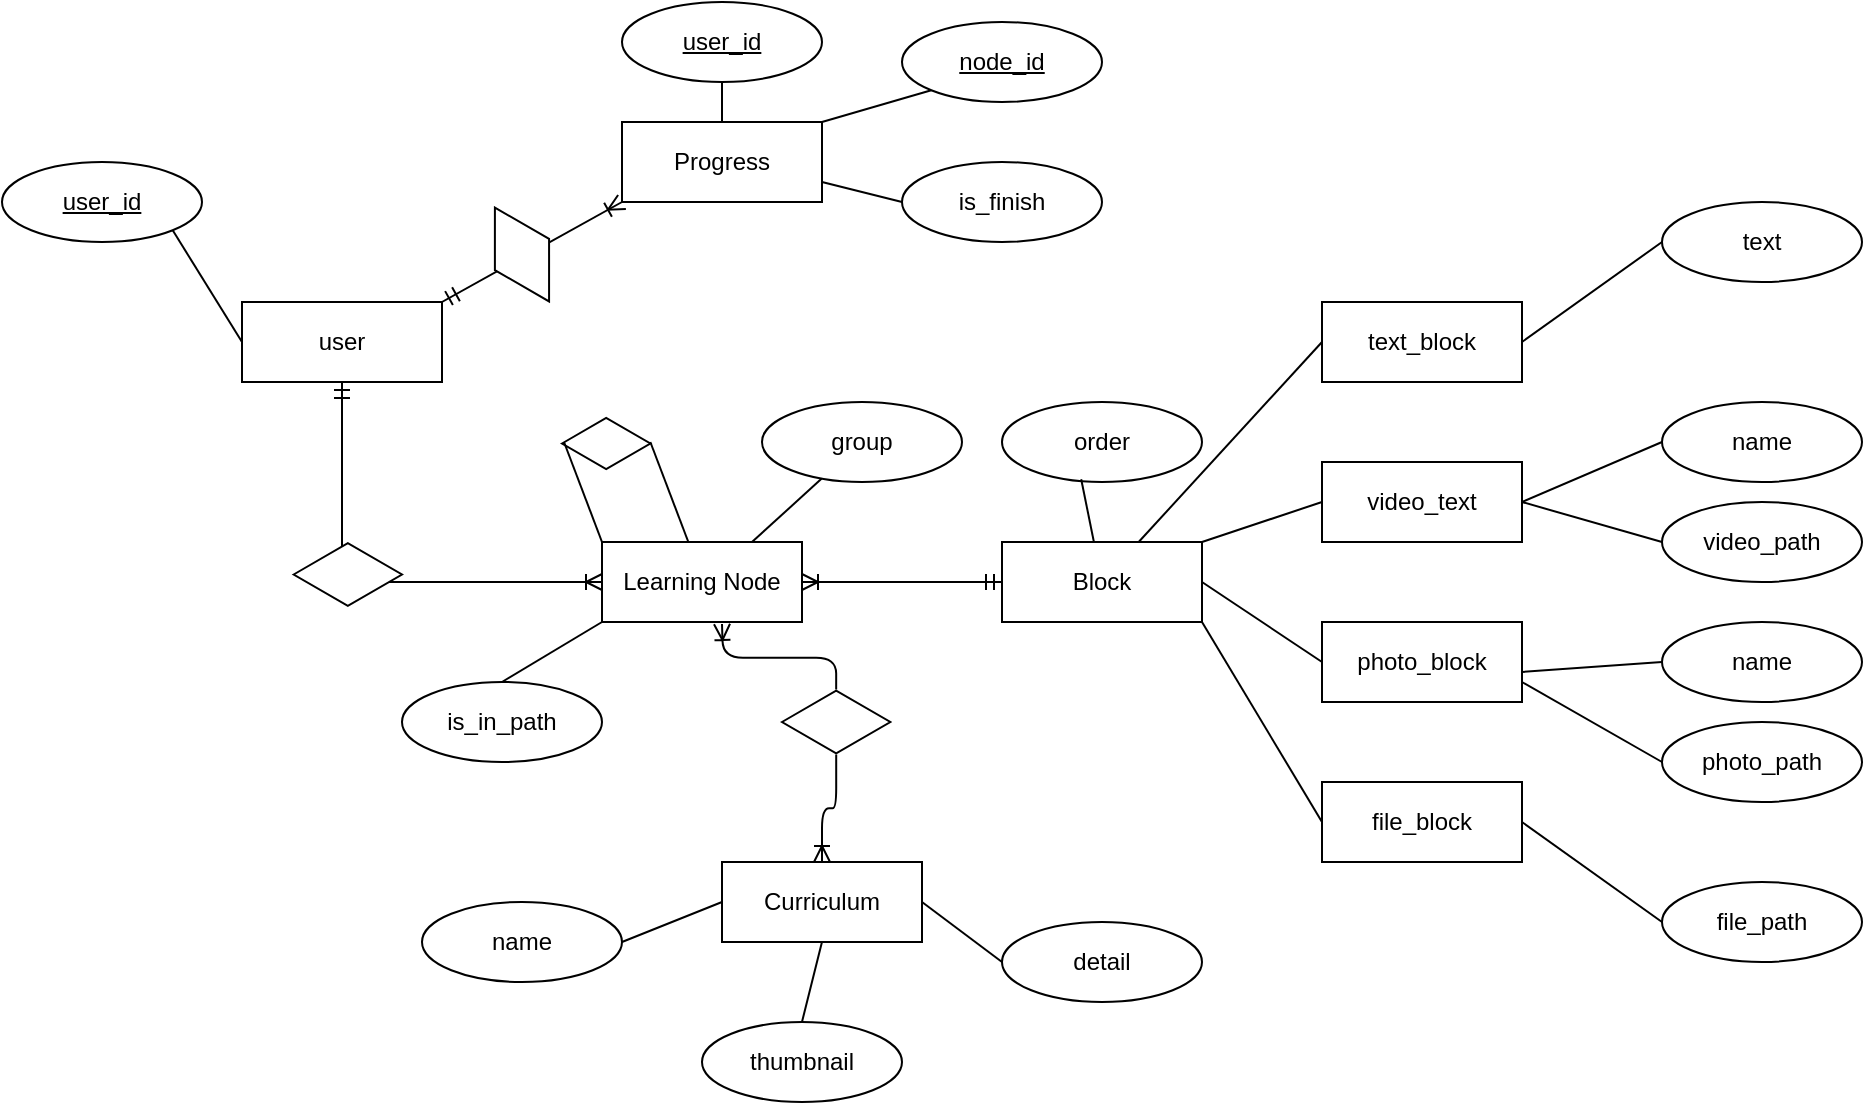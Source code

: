 <mxfile version="15.0.6" type="github">
  <diagram name="Page-1" id="e56a1550-8fbb-45ad-956c-1786394a9013">
    <mxGraphModel dx="1278" dy="579" grid="1" gridSize="10" guides="1" tooltips="1" connect="1" arrows="1" fold="1" page="1" pageScale="1" pageWidth="1100" pageHeight="850" background="none" math="0" shadow="0">
      <root>
        <mxCell id="0" />
        <mxCell id="1" parent="0" />
        <mxCell id="tEyL39xnVop5X8BuvbSK-2" value="Block" style="whiteSpace=wrap;html=1;align=center;" vertex="1" parent="1">
          <mxGeometry x="550" y="380" width="100" height="40" as="geometry" />
        </mxCell>
        <mxCell id="tEyL39xnVop5X8BuvbSK-3" value="Learning Node" style="whiteSpace=wrap;html=1;align=center;" vertex="1" parent="1">
          <mxGeometry x="350" y="380" width="100" height="40" as="geometry" />
        </mxCell>
        <mxCell id="tEyL39xnVop5X8BuvbSK-4" value="user" style="whiteSpace=wrap;html=1;align=center;" vertex="1" parent="1">
          <mxGeometry x="170" y="260" width="100" height="40" as="geometry" />
        </mxCell>
        <mxCell id="tEyL39xnVop5X8BuvbSK-5" value="Progress" style="whiteSpace=wrap;html=1;align=center;" vertex="1" parent="1">
          <mxGeometry x="360" y="170" width="100" height="40" as="geometry" />
        </mxCell>
        <mxCell id="tEyL39xnVop5X8BuvbSK-7" value="Curriculum" style="whiteSpace=wrap;html=1;align=center;" vertex="1" parent="1">
          <mxGeometry x="410" y="540" width="100" height="40" as="geometry" />
        </mxCell>
        <mxCell id="tEyL39xnVop5X8BuvbSK-8" value="text_block" style="whiteSpace=wrap;html=1;align=center;" vertex="1" parent="1">
          <mxGeometry x="710" y="260" width="100" height="40" as="geometry" />
        </mxCell>
        <mxCell id="tEyL39xnVop5X8BuvbSK-9" value="video_text" style="whiteSpace=wrap;html=1;align=center;" vertex="1" parent="1">
          <mxGeometry x="710" y="340" width="100" height="40" as="geometry" />
        </mxCell>
        <mxCell id="tEyL39xnVop5X8BuvbSK-10" value="photo_block" style="whiteSpace=wrap;html=1;align=center;" vertex="1" parent="1">
          <mxGeometry x="710" y="420" width="100" height="40" as="geometry" />
        </mxCell>
        <mxCell id="tEyL39xnVop5X8BuvbSK-11" value="file_block" style="whiteSpace=wrap;html=1;align=center;" vertex="1" parent="1">
          <mxGeometry x="710" y="500" width="100" height="40" as="geometry" />
        </mxCell>
        <mxCell id="tEyL39xnVop5X8BuvbSK-15" value="text" style="ellipse;whiteSpace=wrap;html=1;align=center;" vertex="1" parent="1">
          <mxGeometry x="880" y="210" width="100" height="40" as="geometry" />
        </mxCell>
        <mxCell id="tEyL39xnVop5X8BuvbSK-16" value="name" style="ellipse;whiteSpace=wrap;html=1;align=center;" vertex="1" parent="1">
          <mxGeometry x="880" y="310" width="100" height="40" as="geometry" />
        </mxCell>
        <mxCell id="tEyL39xnVop5X8BuvbSK-17" value="video_path" style="ellipse;whiteSpace=wrap;html=1;align=center;" vertex="1" parent="1">
          <mxGeometry x="880" y="360" width="100" height="40" as="geometry" />
        </mxCell>
        <mxCell id="tEyL39xnVop5X8BuvbSK-18" value="name" style="ellipse;whiteSpace=wrap;html=1;align=center;" vertex="1" parent="1">
          <mxGeometry x="880" y="420" width="100" height="40" as="geometry" />
        </mxCell>
        <mxCell id="tEyL39xnVop5X8BuvbSK-19" value="photo_path" style="ellipse;whiteSpace=wrap;html=1;align=center;" vertex="1" parent="1">
          <mxGeometry x="880" y="470" width="100" height="40" as="geometry" />
        </mxCell>
        <mxCell id="tEyL39xnVop5X8BuvbSK-20" value="file_path" style="ellipse;whiteSpace=wrap;html=1;align=center;" vertex="1" parent="1">
          <mxGeometry x="880" y="550" width="100" height="40" as="geometry" />
        </mxCell>
        <mxCell id="tEyL39xnVop5X8BuvbSK-21" value="name" style="ellipse;whiteSpace=wrap;html=1;align=center;" vertex="1" parent="1">
          <mxGeometry x="260" y="560" width="100" height="40" as="geometry" />
        </mxCell>
        <mxCell id="tEyL39xnVop5X8BuvbSK-22" value="thumbnail" style="ellipse;whiteSpace=wrap;html=1;align=center;" vertex="1" parent="1">
          <mxGeometry x="400" y="620" width="100" height="40" as="geometry" />
        </mxCell>
        <mxCell id="tEyL39xnVop5X8BuvbSK-23" value="detail" style="ellipse;whiteSpace=wrap;html=1;align=center;" vertex="1" parent="1">
          <mxGeometry x="550" y="570" width="100" height="40" as="geometry" />
        </mxCell>
        <mxCell id="tEyL39xnVop5X8BuvbSK-24" value="is_in_path" style="ellipse;whiteSpace=wrap;html=1;align=center;" vertex="1" parent="1">
          <mxGeometry x="250" y="450" width="100" height="40" as="geometry" />
        </mxCell>
        <mxCell id="tEyL39xnVop5X8BuvbSK-25" value="group" style="ellipse;whiteSpace=wrap;html=1;align=center;" vertex="1" parent="1">
          <mxGeometry x="430" y="310" width="100" height="40" as="geometry" />
        </mxCell>
        <mxCell id="tEyL39xnVop5X8BuvbSK-26" value="order" style="ellipse;whiteSpace=wrap;html=1;align=center;" vertex="1" parent="1">
          <mxGeometry x="550" y="310" width="100" height="40" as="geometry" />
        </mxCell>
        <mxCell id="tEyL39xnVop5X8BuvbSK-27" value="node_id" style="ellipse;whiteSpace=wrap;html=1;align=center;fontStyle=4;" vertex="1" parent="1">
          <mxGeometry x="500" y="120" width="100" height="40" as="geometry" />
        </mxCell>
        <mxCell id="tEyL39xnVop5X8BuvbSK-28" value="is_finish" style="ellipse;whiteSpace=wrap;html=1;align=center;" vertex="1" parent="1">
          <mxGeometry x="500" y="190" width="100" height="40" as="geometry" />
        </mxCell>
        <mxCell id="tEyL39xnVop5X8BuvbSK-29" value="user_id" style="ellipse;whiteSpace=wrap;html=1;align=center;fontStyle=4;" vertex="1" parent="1">
          <mxGeometry x="50" y="190" width="100" height="40" as="geometry" />
        </mxCell>
        <mxCell id="tEyL39xnVop5X8BuvbSK-30" value="user_id" style="ellipse;whiteSpace=wrap;html=1;align=center;fontStyle=4;" vertex="1" parent="1">
          <mxGeometry x="360" y="110" width="100" height="40" as="geometry" />
        </mxCell>
        <mxCell id="tEyL39xnVop5X8BuvbSK-32" value="" style="endArrow=none;html=1;rounded=0;entryX=0.5;entryY=1;entryDx=0;entryDy=0;exitX=0.5;exitY=0;exitDx=0;exitDy=0;" edge="1" parent="1" source="tEyL39xnVop5X8BuvbSK-5" target="tEyL39xnVop5X8BuvbSK-30">
          <mxGeometry relative="1" as="geometry">
            <mxPoint x="480" y="400" as="sourcePoint" />
            <mxPoint x="640" y="400" as="targetPoint" />
          </mxGeometry>
        </mxCell>
        <mxCell id="tEyL39xnVop5X8BuvbSK-33" value="" style="endArrow=none;html=1;rounded=0;entryX=0;entryY=1;entryDx=0;entryDy=0;" edge="1" parent="1" target="tEyL39xnVop5X8BuvbSK-27">
          <mxGeometry relative="1" as="geometry">
            <mxPoint x="460" y="170" as="sourcePoint" />
            <mxPoint x="420" y="160" as="targetPoint" />
          </mxGeometry>
        </mxCell>
        <mxCell id="tEyL39xnVop5X8BuvbSK-34" value="" style="endArrow=none;html=1;rounded=0;entryX=0;entryY=0.5;entryDx=0;entryDy=0;exitX=1;exitY=0.75;exitDx=0;exitDy=0;" edge="1" parent="1" source="tEyL39xnVop5X8BuvbSK-5" target="tEyL39xnVop5X8BuvbSK-28">
          <mxGeometry relative="1" as="geometry">
            <mxPoint x="430" y="190" as="sourcePoint" />
            <mxPoint x="430" y="170" as="targetPoint" />
          </mxGeometry>
        </mxCell>
        <mxCell id="tEyL39xnVop5X8BuvbSK-35" value="" style="endArrow=none;html=1;rounded=0;exitX=0.396;exitY=0.965;exitDx=0;exitDy=0;exitPerimeter=0;" edge="1" parent="1" source="tEyL39xnVop5X8BuvbSK-26" target="tEyL39xnVop5X8BuvbSK-2">
          <mxGeometry relative="1" as="geometry">
            <mxPoint x="480" y="400" as="sourcePoint" />
            <mxPoint x="640" y="400" as="targetPoint" />
          </mxGeometry>
        </mxCell>
        <mxCell id="tEyL39xnVop5X8BuvbSK-36" value="" style="endArrow=none;html=1;rounded=0;entryX=0;entryY=0.5;entryDx=0;entryDy=0;" edge="1" parent="1" source="tEyL39xnVop5X8BuvbSK-2" target="tEyL39xnVop5X8BuvbSK-8">
          <mxGeometry relative="1" as="geometry">
            <mxPoint x="480" y="400" as="sourcePoint" />
            <mxPoint x="640" y="400" as="targetPoint" />
          </mxGeometry>
        </mxCell>
        <mxCell id="tEyL39xnVop5X8BuvbSK-37" value="" style="endArrow=none;html=1;rounded=0;entryX=0;entryY=0.5;entryDx=0;entryDy=0;exitX=1;exitY=0;exitDx=0;exitDy=0;" edge="1" parent="1" source="tEyL39xnVop5X8BuvbSK-2" target="tEyL39xnVop5X8BuvbSK-9">
          <mxGeometry relative="1" as="geometry">
            <mxPoint x="628.333" y="390" as="sourcePoint" />
            <mxPoint x="720" y="290" as="targetPoint" />
          </mxGeometry>
        </mxCell>
        <mxCell id="tEyL39xnVop5X8BuvbSK-38" value="" style="endArrow=none;html=1;rounded=0;entryX=0;entryY=0.5;entryDx=0;entryDy=0;exitX=1;exitY=0.5;exitDx=0;exitDy=0;" edge="1" parent="1" source="tEyL39xnVop5X8BuvbSK-2" target="tEyL39xnVop5X8BuvbSK-10">
          <mxGeometry relative="1" as="geometry">
            <mxPoint x="660" y="390" as="sourcePoint" />
            <mxPoint x="720" y="370" as="targetPoint" />
          </mxGeometry>
        </mxCell>
        <mxCell id="tEyL39xnVop5X8BuvbSK-39" value="" style="endArrow=none;html=1;rounded=0;entryX=0;entryY=0.5;entryDx=0;entryDy=0;exitX=1;exitY=1;exitDx=0;exitDy=0;" edge="1" parent="1" source="tEyL39xnVop5X8BuvbSK-2" target="tEyL39xnVop5X8BuvbSK-11">
          <mxGeometry relative="1" as="geometry">
            <mxPoint x="670" y="400" as="sourcePoint" />
            <mxPoint x="730" y="380" as="targetPoint" />
          </mxGeometry>
        </mxCell>
        <mxCell id="tEyL39xnVop5X8BuvbSK-40" value="" style="endArrow=none;html=1;rounded=0;entryX=0;entryY=0.5;entryDx=0;entryDy=0;exitX=1;exitY=0.5;exitDx=0;exitDy=0;" edge="1" parent="1" source="tEyL39xnVop5X8BuvbSK-8" target="tEyL39xnVop5X8BuvbSK-15">
          <mxGeometry relative="1" as="geometry">
            <mxPoint x="628.333" y="390" as="sourcePoint" />
            <mxPoint x="720" y="290" as="targetPoint" />
          </mxGeometry>
        </mxCell>
        <mxCell id="tEyL39xnVop5X8BuvbSK-41" value="" style="endArrow=none;html=1;rounded=0;entryX=0;entryY=0.5;entryDx=0;entryDy=0;exitX=1;exitY=0.5;exitDx=0;exitDy=0;" edge="1" parent="1" source="tEyL39xnVop5X8BuvbSK-9" target="tEyL39xnVop5X8BuvbSK-16">
          <mxGeometry relative="1" as="geometry">
            <mxPoint x="660" y="390" as="sourcePoint" />
            <mxPoint x="720" y="370" as="targetPoint" />
          </mxGeometry>
        </mxCell>
        <mxCell id="tEyL39xnVop5X8BuvbSK-42" value="" style="endArrow=none;html=1;rounded=0;entryX=0;entryY=0.5;entryDx=0;entryDy=0;exitX=1;exitY=0.5;exitDx=0;exitDy=0;" edge="1" parent="1" source="tEyL39xnVop5X8BuvbSK-9" target="tEyL39xnVop5X8BuvbSK-17">
          <mxGeometry relative="1" as="geometry">
            <mxPoint x="820" y="370" as="sourcePoint" />
            <mxPoint x="890" y="340" as="targetPoint" />
          </mxGeometry>
        </mxCell>
        <mxCell id="tEyL39xnVop5X8BuvbSK-44" value="" style="endArrow=none;html=1;rounded=0;entryX=0;entryY=0.5;entryDx=0;entryDy=0;exitX=1;exitY=0.5;exitDx=0;exitDy=0;" edge="1" parent="1" target="tEyL39xnVop5X8BuvbSK-18">
          <mxGeometry relative="1" as="geometry">
            <mxPoint x="810" y="445" as="sourcePoint" />
            <mxPoint x="880" y="415" as="targetPoint" />
          </mxGeometry>
        </mxCell>
        <mxCell id="tEyL39xnVop5X8BuvbSK-45" value="" style="endArrow=none;html=1;rounded=0;entryX=0;entryY=0.5;entryDx=0;entryDy=0;exitX=1;exitY=0.75;exitDx=0;exitDy=0;" edge="1" parent="1" source="tEyL39xnVop5X8BuvbSK-10" target="tEyL39xnVop5X8BuvbSK-19">
          <mxGeometry relative="1" as="geometry">
            <mxPoint x="820" y="455" as="sourcePoint" />
            <mxPoint x="890" y="450" as="targetPoint" />
          </mxGeometry>
        </mxCell>
        <mxCell id="tEyL39xnVop5X8BuvbSK-46" value="" style="endArrow=none;html=1;rounded=0;entryX=0;entryY=0.5;entryDx=0;entryDy=0;exitX=1;exitY=0.5;exitDx=0;exitDy=0;" edge="1" parent="1" source="tEyL39xnVop5X8BuvbSK-11" target="tEyL39xnVop5X8BuvbSK-20">
          <mxGeometry relative="1" as="geometry">
            <mxPoint x="830" y="465" as="sourcePoint" />
            <mxPoint x="900" y="460" as="targetPoint" />
          </mxGeometry>
        </mxCell>
        <mxCell id="tEyL39xnVop5X8BuvbSK-47" value="" style="endArrow=none;html=1;rounded=0;entryX=1;entryY=0.5;entryDx=0;entryDy=0;exitX=0;exitY=0.5;exitDx=0;exitDy=0;" edge="1" parent="1" source="tEyL39xnVop5X8BuvbSK-7" target="tEyL39xnVop5X8BuvbSK-21">
          <mxGeometry relative="1" as="geometry">
            <mxPoint x="480" y="400" as="sourcePoint" />
            <mxPoint x="640" y="400" as="targetPoint" />
          </mxGeometry>
        </mxCell>
        <mxCell id="tEyL39xnVop5X8BuvbSK-48" value="" style="endArrow=none;html=1;rounded=0;entryX=0.5;entryY=0;entryDx=0;entryDy=0;exitX=0.5;exitY=1;exitDx=0;exitDy=0;" edge="1" parent="1" source="tEyL39xnVop5X8BuvbSK-7" target="tEyL39xnVop5X8BuvbSK-22">
          <mxGeometry relative="1" as="geometry">
            <mxPoint x="420" y="570" as="sourcePoint" />
            <mxPoint x="370" y="590" as="targetPoint" />
          </mxGeometry>
        </mxCell>
        <mxCell id="tEyL39xnVop5X8BuvbSK-49" value="" style="endArrow=none;html=1;rounded=0;entryX=0;entryY=0.5;entryDx=0;entryDy=0;exitX=1;exitY=0.5;exitDx=0;exitDy=0;" edge="1" parent="1" source="tEyL39xnVop5X8BuvbSK-7" target="tEyL39xnVop5X8BuvbSK-23">
          <mxGeometry relative="1" as="geometry">
            <mxPoint x="430" y="580" as="sourcePoint" />
            <mxPoint x="380" y="600" as="targetPoint" />
          </mxGeometry>
        </mxCell>
        <mxCell id="tEyL39xnVop5X8BuvbSK-50" value="" style="endArrow=none;html=1;rounded=0;entryX=0.5;entryY=0;entryDx=0;entryDy=0;exitX=0;exitY=1;exitDx=0;exitDy=0;" edge="1" parent="1" source="tEyL39xnVop5X8BuvbSK-3" target="tEyL39xnVop5X8BuvbSK-24">
          <mxGeometry relative="1" as="geometry">
            <mxPoint x="440" y="590" as="sourcePoint" />
            <mxPoint x="390" y="610" as="targetPoint" />
          </mxGeometry>
        </mxCell>
        <mxCell id="tEyL39xnVop5X8BuvbSK-51" value="" style="endArrow=none;html=1;rounded=0;entryX=1;entryY=1;entryDx=0;entryDy=0;exitX=0;exitY=0.5;exitDx=0;exitDy=0;" edge="1" parent="1" source="tEyL39xnVop5X8BuvbSK-4" target="tEyL39xnVop5X8BuvbSK-29">
          <mxGeometry relative="1" as="geometry">
            <mxPoint x="450" y="600" as="sourcePoint" />
            <mxPoint x="400" y="620" as="targetPoint" />
          </mxGeometry>
        </mxCell>
        <mxCell id="tEyL39xnVop5X8BuvbSK-53" value="" style="endArrow=none;html=1;rounded=0;exitX=0.75;exitY=0;exitDx=0;exitDy=0;" edge="1" parent="1" source="tEyL39xnVop5X8BuvbSK-3" target="tEyL39xnVop5X8BuvbSK-25">
          <mxGeometry relative="1" as="geometry">
            <mxPoint x="480" y="400" as="sourcePoint" />
            <mxPoint x="640" y="400" as="targetPoint" />
          </mxGeometry>
        </mxCell>
        <mxCell id="tEyL39xnVop5X8BuvbSK-60" value="" style="edgeStyle=entityRelationEdgeStyle;fontSize=12;html=1;endArrow=ERoneToMany;startArrow=ERmandOne;entryX=1;entryY=0.5;entryDx=0;entryDy=0;exitX=0;exitY=0.5;exitDx=0;exitDy=0;" edge="1" parent="1" source="tEyL39xnVop5X8BuvbSK-2" target="tEyL39xnVop5X8BuvbSK-3">
          <mxGeometry width="100" height="100" relative="1" as="geometry">
            <mxPoint x="420" y="500" as="sourcePoint" />
            <mxPoint x="520" y="400" as="targetPoint" />
          </mxGeometry>
        </mxCell>
        <mxCell id="tEyL39xnVop5X8BuvbSK-61" value="" style="fontSize=12;html=1;endArrow=ERoneToMany;startArrow=none;exitX=0.5;exitY=0;exitDx=0;exitDy=0;edgeStyle=orthogonalEdgeStyle;" edge="1" parent="1" source="tEyL39xnVop5X8BuvbSK-31">
          <mxGeometry width="100" height="100" relative="1" as="geometry">
            <mxPoint x="500" y="430" as="sourcePoint" />
            <mxPoint x="410" y="421" as="targetPoint" />
          </mxGeometry>
        </mxCell>
        <mxCell id="tEyL39xnVop5X8BuvbSK-62" value="" style="edgeStyle=orthogonalEdgeStyle;fontSize=12;html=1;endArrow=ERoneToMany;startArrow=ERmandOne;exitX=0.5;exitY=1;exitDx=0;exitDy=0;entryX=0;entryY=0.5;entryDx=0;entryDy=0;" edge="1" parent="1" source="tEyL39xnVop5X8BuvbSK-4" target="tEyL39xnVop5X8BuvbSK-3">
          <mxGeometry width="100" height="100" relative="1" as="geometry">
            <mxPoint x="500" y="430" as="sourcePoint" />
            <mxPoint x="600" y="330" as="targetPoint" />
          </mxGeometry>
        </mxCell>
        <mxCell id="tEyL39xnVop5X8BuvbSK-63" value="" style="fontSize=12;html=1;endArrow=ERoneToMany;startArrow=ERmandOne;entryX=0;entryY=1;entryDx=0;entryDy=0;exitX=1;exitY=0;exitDx=0;exitDy=0;" edge="1" parent="1" source="tEyL39xnVop5X8BuvbSK-4" target="tEyL39xnVop5X8BuvbSK-5">
          <mxGeometry width="100" height="100" relative="1" as="geometry">
            <mxPoint x="210" y="260" as="sourcePoint" />
            <mxPoint x="310" y="160" as="targetPoint" />
          </mxGeometry>
        </mxCell>
        <mxCell id="tEyL39xnVop5X8BuvbSK-31" value="" style="html=1;whiteSpace=wrap;aspect=fixed;shape=isoRectangle;" vertex="1" parent="1">
          <mxGeometry x="440" y="453.75" width="54.17" height="32.5" as="geometry" />
        </mxCell>
        <mxCell id="tEyL39xnVop5X8BuvbSK-65" value="" style="fontSize=12;html=1;endArrow=none;startArrow=ERoneToMany;exitX=0.5;exitY=0;exitDx=0;exitDy=0;edgeStyle=orthogonalEdgeStyle;" edge="1" parent="1" source="tEyL39xnVop5X8BuvbSK-7" target="tEyL39xnVop5X8BuvbSK-31">
          <mxGeometry width="100" height="100" relative="1" as="geometry">
            <mxPoint x="460" y="540" as="sourcePoint" />
            <mxPoint x="410" y="421" as="targetPoint" />
          </mxGeometry>
        </mxCell>
        <mxCell id="tEyL39xnVop5X8BuvbSK-66" value="" style="html=1;whiteSpace=wrap;aspect=fixed;shape=isoRectangle;" vertex="1" parent="1">
          <mxGeometry x="195.83" y="380" width="54.17" height="32.5" as="geometry" />
        </mxCell>
        <mxCell id="tEyL39xnVop5X8BuvbSK-69" value="" style="html=1;whiteSpace=wrap;aspect=fixed;shape=isoRectangle;rotation=60;" vertex="1" parent="1">
          <mxGeometry x="282.91" y="220" width="54.17" height="32.5" as="geometry" />
        </mxCell>
        <mxCell id="tEyL39xnVop5X8BuvbSK-73" value="" style="html=1;whiteSpace=wrap;aspect=fixed;shape=isoRectangle;" vertex="1" parent="1">
          <mxGeometry x="330" y="317.5" width="44.17" height="26.5" as="geometry" />
        </mxCell>
        <mxCell id="tEyL39xnVop5X8BuvbSK-75" value="" style="endArrow=none;html=1;rounded=0;exitX=0;exitY=0;exitDx=0;exitDy=0;" edge="1" parent="1" source="tEyL39xnVop5X8BuvbSK-3">
          <mxGeometry relative="1" as="geometry">
            <mxPoint x="470" y="380" as="sourcePoint" />
            <mxPoint x="331" y="330" as="targetPoint" />
          </mxGeometry>
        </mxCell>
        <mxCell id="tEyL39xnVop5X8BuvbSK-76" value="" style="endArrow=none;html=1;rounded=0;exitX=0;exitY=0;exitDx=0;exitDy=0;" edge="1" parent="1">
          <mxGeometry relative="1" as="geometry">
            <mxPoint x="393.17" y="380" as="sourcePoint" />
            <mxPoint x="374.17" y="330" as="targetPoint" />
          </mxGeometry>
        </mxCell>
      </root>
    </mxGraphModel>
  </diagram>
</mxfile>

